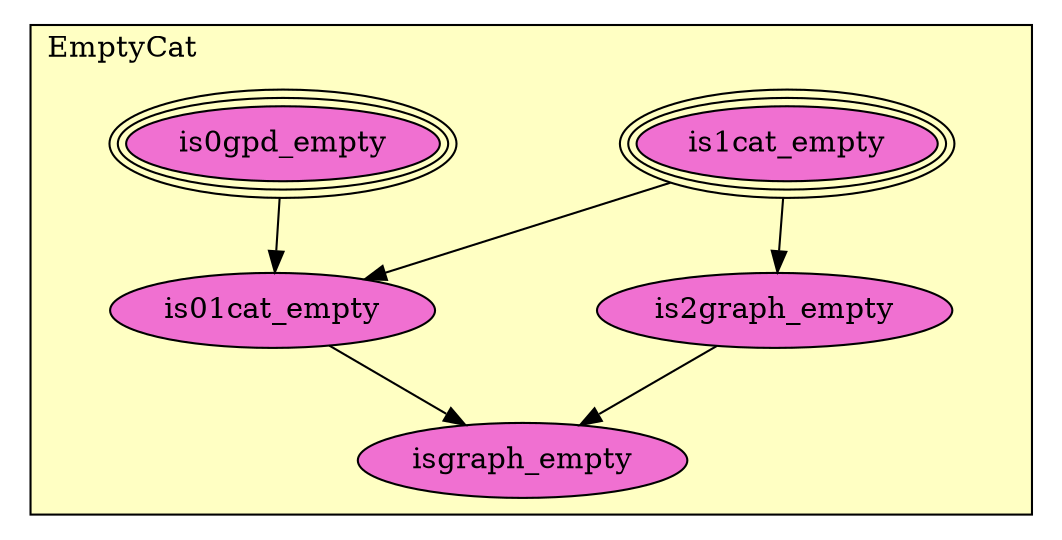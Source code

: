 digraph HoTT_WildCat_EmptyCat {
  graph [ratio=0.5]
  node [style=filled]
EmptyCat_is1cat_empty [label="is1cat_empty", URL=<EmptyCat.html#is1cat_empty>, peripheries=3, fillcolor="#F070D1"] ;
EmptyCat_is2graph_empty [label="is2graph_empty", URL=<EmptyCat.html#is2graph_empty>, fillcolor="#F070D1"] ;
EmptyCat_is0gpd_empty [label="is0gpd_empty", URL=<EmptyCat.html#is0gpd_empty>, peripheries=3, fillcolor="#F070D1"] ;
EmptyCat_is01cat_empty [label="is01cat_empty", URL=<EmptyCat.html#is01cat_empty>, fillcolor="#F070D1"] ;
EmptyCat_isgraph_empty [label="isgraph_empty", URL=<EmptyCat.html#isgraph_empty>, fillcolor="#F070D1"] ;
  EmptyCat_is1cat_empty -> EmptyCat_is2graph_empty [] ;
  EmptyCat_is1cat_empty -> EmptyCat_is01cat_empty [] ;
  EmptyCat_is2graph_empty -> EmptyCat_isgraph_empty [] ;
  EmptyCat_is0gpd_empty -> EmptyCat_is01cat_empty [] ;
  EmptyCat_is01cat_empty -> EmptyCat_isgraph_empty [] ;
subgraph cluster_EmptyCat { label="EmptyCat"; fillcolor="#FFFFC3"; labeljust=l; style=filled 
EmptyCat_isgraph_empty; EmptyCat_is01cat_empty; EmptyCat_is0gpd_empty; EmptyCat_is2graph_empty; EmptyCat_is1cat_empty; };
} /* END */
